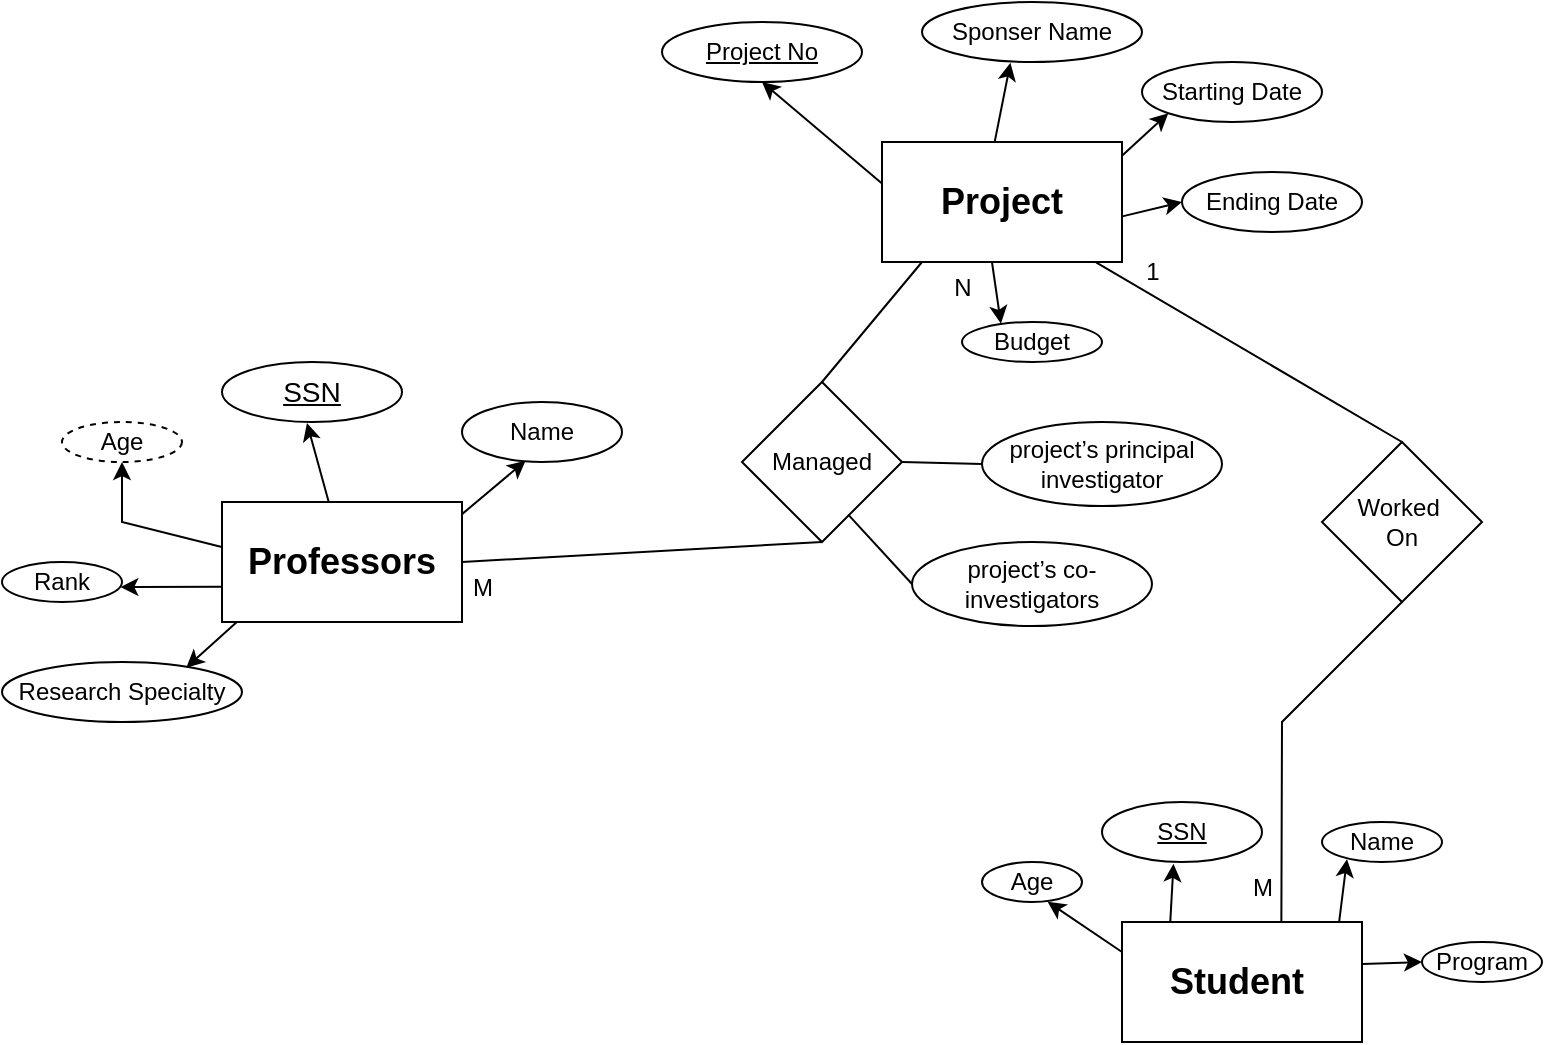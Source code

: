 <mxfile version="24.8.9">
  <diagram name="Page-1" id="qwLsXOAZj4ppxeVu0n_W">
    <mxGraphModel dx="750" dy="1498" grid="1" gridSize="10" guides="1" tooltips="1" connect="1" arrows="1" fold="1" page="1" pageScale="1" pageWidth="850" pageHeight="1100" math="0" shadow="0">
      <root>
        <mxCell id="0" />
        <mxCell id="1" parent="0" />
        <mxCell id="EGKJRAtYX4BaFurXMOX3-1" value="&lt;h2&gt;Professors&lt;/h2&gt;" style="rounded=0;whiteSpace=wrap;html=1;" vertex="1" parent="1">
          <mxGeometry x="210" y="240" width="120" height="60" as="geometry" />
        </mxCell>
        <mxCell id="EGKJRAtYX4BaFurXMOX3-2" value="&lt;h3&gt;&lt;u style=&quot;font-weight: normal;&quot;&gt;&lt;font face=&quot;Helvetica&quot;&gt;SSN&lt;/font&gt;&lt;/u&gt;&lt;/h3&gt;" style="ellipse;whiteSpace=wrap;html=1;align=center;" vertex="1" parent="1">
          <mxGeometry x="210" y="170" width="90" height="30" as="geometry" />
        </mxCell>
        <mxCell id="EGKJRAtYX4BaFurXMOX3-3" value="" style="edgeStyle=none;orthogonalLoop=1;jettySize=auto;html=1;rounded=0;exitX=0.445;exitY=0.002;exitDx=0;exitDy=0;exitPerimeter=0;entryX=0.472;entryY=1.016;entryDx=0;entryDy=0;entryPerimeter=0;" edge="1" parent="1" source="EGKJRAtYX4BaFurXMOX3-1" target="EGKJRAtYX4BaFurXMOX3-2">
          <mxGeometry width="100" relative="1" as="geometry">
            <mxPoint x="370" y="220" as="sourcePoint" />
            <mxPoint x="470" y="220" as="targetPoint" />
            <Array as="points" />
          </mxGeometry>
        </mxCell>
        <mxCell id="EGKJRAtYX4BaFurXMOX3-4" value="Name" style="ellipse;whiteSpace=wrap;html=1;" vertex="1" parent="1">
          <mxGeometry x="330" y="190" width="80" height="30" as="geometry" />
        </mxCell>
        <mxCell id="EGKJRAtYX4BaFurXMOX3-5" value="" style="edgeStyle=none;orthogonalLoop=1;jettySize=auto;html=1;rounded=0;exitX=0.999;exitY=0.103;exitDx=0;exitDy=0;exitPerimeter=0;entryX=0.397;entryY=0.98;entryDx=0;entryDy=0;entryPerimeter=0;" edge="1" parent="1" source="EGKJRAtYX4BaFurXMOX3-1" target="EGKJRAtYX4BaFurXMOX3-4">
          <mxGeometry width="100" relative="1" as="geometry">
            <mxPoint x="360" y="250" as="sourcePoint" />
            <mxPoint x="460" y="250" as="targetPoint" />
            <Array as="points" />
          </mxGeometry>
        </mxCell>
        <mxCell id="EGKJRAtYX4BaFurXMOX3-6" value="Age" style="ellipse;whiteSpace=wrap;html=1;dashed=1;" vertex="1" parent="1">
          <mxGeometry x="130" y="200" width="60" height="20" as="geometry" />
        </mxCell>
        <mxCell id="EGKJRAtYX4BaFurXMOX3-7" value="" style="edgeStyle=none;orthogonalLoop=1;jettySize=auto;html=1;rounded=0;entryX=0.5;entryY=1;entryDx=0;entryDy=0;exitX=-0.001;exitY=0.375;exitDx=0;exitDy=0;exitPerimeter=0;" edge="1" parent="1" source="EGKJRAtYX4BaFurXMOX3-1" target="EGKJRAtYX4BaFurXMOX3-6">
          <mxGeometry width="100" relative="1" as="geometry">
            <mxPoint x="130" y="260" as="sourcePoint" />
            <mxPoint x="230" y="260" as="targetPoint" />
            <Array as="points">
              <mxPoint x="160" y="250" />
            </Array>
          </mxGeometry>
        </mxCell>
        <mxCell id="EGKJRAtYX4BaFurXMOX3-8" value="Rank" style="ellipse;whiteSpace=wrap;html=1;" vertex="1" parent="1">
          <mxGeometry x="100" y="270" width="60" height="20" as="geometry" />
        </mxCell>
        <mxCell id="EGKJRAtYX4BaFurXMOX3-9" value="" style="edgeStyle=none;orthogonalLoop=1;jettySize=auto;html=1;rounded=0;entryX=0.986;entryY=0.627;entryDx=0;entryDy=0;entryPerimeter=0;exitX=-0.001;exitY=0.707;exitDx=0;exitDy=0;exitPerimeter=0;" edge="1" parent="1" source="EGKJRAtYX4BaFurXMOX3-1" target="EGKJRAtYX4BaFurXMOX3-8">
          <mxGeometry width="100" relative="1" as="geometry">
            <mxPoint x="110" y="300" as="sourcePoint" />
            <mxPoint x="210" y="300" as="targetPoint" />
            <Array as="points" />
          </mxGeometry>
        </mxCell>
        <mxCell id="EGKJRAtYX4BaFurXMOX3-10" value="Research&amp;nbsp;&lt;span style=&quot;background-color: initial;&quot;&gt;Specialty&lt;/span&gt;" style="ellipse;whiteSpace=wrap;html=1;" vertex="1" parent="1">
          <mxGeometry x="100" y="320" width="120" height="30" as="geometry" />
        </mxCell>
        <mxCell id="EGKJRAtYX4BaFurXMOX3-11" value="" style="edgeStyle=none;orthogonalLoop=1;jettySize=auto;html=1;rounded=0;exitX=0.063;exitY=0.997;exitDx=0;exitDy=0;exitPerimeter=0;entryX=0.768;entryY=0.094;entryDx=0;entryDy=0;entryPerimeter=0;" edge="1" parent="1" source="EGKJRAtYX4BaFurXMOX3-1" target="EGKJRAtYX4BaFurXMOX3-10">
          <mxGeometry width="100" relative="1" as="geometry">
            <mxPoint x="250" y="340" as="sourcePoint" />
            <mxPoint x="350" y="340" as="targetPoint" />
            <Array as="points" />
          </mxGeometry>
        </mxCell>
        <mxCell id="EGKJRAtYX4BaFurXMOX3-12" value="&lt;h2&gt;Project&lt;/h2&gt;" style="rounded=0;whiteSpace=wrap;html=1;" vertex="1" parent="1">
          <mxGeometry x="540" y="60" width="120" height="60" as="geometry" />
        </mxCell>
        <mxCell id="EGKJRAtYX4BaFurXMOX3-13" value="&lt;u&gt;Project No&lt;/u&gt;" style="ellipse;whiteSpace=wrap;html=1;" vertex="1" parent="1">
          <mxGeometry x="430" width="100" height="30" as="geometry" />
        </mxCell>
        <mxCell id="EGKJRAtYX4BaFurXMOX3-14" value="" style="edgeStyle=none;orthogonalLoop=1;jettySize=auto;html=1;rounded=0;exitX=0;exitY=0.345;exitDx=0;exitDy=0;exitPerimeter=0;entryX=0.5;entryY=1;entryDx=0;entryDy=0;" edge="1" parent="1" source="EGKJRAtYX4BaFurXMOX3-12" target="EGKJRAtYX4BaFurXMOX3-13">
          <mxGeometry width="100" relative="1" as="geometry">
            <mxPoint x="520" y="20" as="sourcePoint" />
            <mxPoint x="620" y="20" as="targetPoint" />
            <Array as="points" />
          </mxGeometry>
        </mxCell>
        <mxCell id="EGKJRAtYX4BaFurXMOX3-15" value="Sponser Name" style="ellipse;whiteSpace=wrap;html=1;" vertex="1" parent="1">
          <mxGeometry x="560" y="-10" width="110" height="30" as="geometry" />
        </mxCell>
        <mxCell id="EGKJRAtYX4BaFurXMOX3-16" value="" style="edgeStyle=none;orthogonalLoop=1;jettySize=auto;html=1;rounded=0;exitX=0.47;exitY=-0.005;exitDx=0;exitDy=0;exitPerimeter=0;entryX=0.402;entryY=1.013;entryDx=0;entryDy=0;entryPerimeter=0;" edge="1" parent="1" source="EGKJRAtYX4BaFurXMOX3-12" target="EGKJRAtYX4BaFurXMOX3-15">
          <mxGeometry width="100" relative="1" as="geometry">
            <mxPoint x="660" y="40" as="sourcePoint" />
            <mxPoint x="760" y="40" as="targetPoint" />
            <Array as="points" />
          </mxGeometry>
        </mxCell>
        <mxCell id="EGKJRAtYX4BaFurXMOX3-17" value="Starting Date" style="ellipse;whiteSpace=wrap;html=1;" vertex="1" parent="1">
          <mxGeometry x="670" y="20" width="90" height="30" as="geometry" />
        </mxCell>
        <mxCell id="EGKJRAtYX4BaFurXMOX3-18" value="" style="edgeStyle=none;orthogonalLoop=1;jettySize=auto;html=1;rounded=0;exitX=1;exitY=0.115;exitDx=0;exitDy=0;exitPerimeter=0;entryX=0;entryY=1;entryDx=0;entryDy=0;" edge="1" parent="1" source="EGKJRAtYX4BaFurXMOX3-12" target="EGKJRAtYX4BaFurXMOX3-17">
          <mxGeometry width="100" relative="1" as="geometry">
            <mxPoint x="660" y="90" as="sourcePoint" />
            <mxPoint x="760" y="90" as="targetPoint" />
            <Array as="points" />
          </mxGeometry>
        </mxCell>
        <mxCell id="EGKJRAtYX4BaFurXMOX3-19" value="Ending Date" style="ellipse;whiteSpace=wrap;html=1;" vertex="1" parent="1">
          <mxGeometry x="690" y="75" width="90" height="30" as="geometry" />
        </mxCell>
        <mxCell id="EGKJRAtYX4BaFurXMOX3-20" value="" style="edgeStyle=none;orthogonalLoop=1;jettySize=auto;html=1;rounded=0;exitX=0.997;exitY=0.622;exitDx=0;exitDy=0;exitPerimeter=0;entryX=0;entryY=0.5;entryDx=0;entryDy=0;" edge="1" parent="1" source="EGKJRAtYX4BaFurXMOX3-12" target="EGKJRAtYX4BaFurXMOX3-19">
          <mxGeometry width="100" relative="1" as="geometry">
            <mxPoint x="620" y="130" as="sourcePoint" />
            <mxPoint x="720" y="130" as="targetPoint" />
            <Array as="points" />
          </mxGeometry>
        </mxCell>
        <mxCell id="EGKJRAtYX4BaFurXMOX3-21" value="Budget" style="ellipse;whiteSpace=wrap;html=1;" vertex="1" parent="1">
          <mxGeometry x="580" y="150" width="70" height="20" as="geometry" />
        </mxCell>
        <mxCell id="EGKJRAtYX4BaFurXMOX3-22" value="" style="edgeStyle=none;orthogonalLoop=1;jettySize=auto;html=1;rounded=0;entryX=0.278;entryY=0.042;entryDx=0;entryDy=0;entryPerimeter=0;exitX=0.458;exitY=0.998;exitDx=0;exitDy=0;exitPerimeter=0;" edge="1" parent="1" source="EGKJRAtYX4BaFurXMOX3-12" target="EGKJRAtYX4BaFurXMOX3-21">
          <mxGeometry width="100" relative="1" as="geometry">
            <mxPoint x="630" y="120" as="sourcePoint" />
            <mxPoint x="730" y="120" as="targetPoint" />
            <Array as="points" />
          </mxGeometry>
        </mxCell>
        <mxCell id="EGKJRAtYX4BaFurXMOX3-23" value="&lt;h2&gt;Student&amp;nbsp;&lt;/h2&gt;" style="rounded=0;whiteSpace=wrap;html=1;" vertex="1" parent="1">
          <mxGeometry x="660" y="450" width="120" height="60" as="geometry" />
        </mxCell>
        <mxCell id="EGKJRAtYX4BaFurXMOX3-24" value="&lt;u&gt;SSN&lt;/u&gt;" style="ellipse;whiteSpace=wrap;html=1;" vertex="1" parent="1">
          <mxGeometry x="650" y="390" width="80" height="30" as="geometry" />
        </mxCell>
        <mxCell id="EGKJRAtYX4BaFurXMOX3-25" value="Name" style="ellipse;whiteSpace=wrap;html=1;" vertex="1" parent="1">
          <mxGeometry x="760" y="400" width="60" height="20" as="geometry" />
        </mxCell>
        <mxCell id="EGKJRAtYX4BaFurXMOX3-26" value="" style="edgeStyle=none;orthogonalLoop=1;jettySize=auto;html=1;rounded=0;exitX=0.201;exitY=0.003;exitDx=0;exitDy=0;exitPerimeter=0;entryX=0.447;entryY=1.03;entryDx=0;entryDy=0;entryPerimeter=0;" edge="1" parent="1" source="EGKJRAtYX4BaFurXMOX3-23" target="EGKJRAtYX4BaFurXMOX3-24">
          <mxGeometry width="100" relative="1" as="geometry">
            <mxPoint x="620" y="440" as="sourcePoint" />
            <mxPoint x="720" y="440" as="targetPoint" />
            <Array as="points" />
          </mxGeometry>
        </mxCell>
        <mxCell id="EGKJRAtYX4BaFurXMOX3-27" value="" style="edgeStyle=none;orthogonalLoop=1;jettySize=auto;html=1;rounded=0;entryX=0.208;entryY=0.929;entryDx=0;entryDy=0;entryPerimeter=0;exitX=0.905;exitY=-0.005;exitDx=0;exitDy=0;exitPerimeter=0;" edge="1" parent="1" source="EGKJRAtYX4BaFurXMOX3-23" target="EGKJRAtYX4BaFurXMOX3-25">
          <mxGeometry width="100" relative="1" as="geometry">
            <mxPoint x="750" y="460" as="sourcePoint" />
            <mxPoint x="850" y="460" as="targetPoint" />
            <Array as="points" />
          </mxGeometry>
        </mxCell>
        <mxCell id="EGKJRAtYX4BaFurXMOX3-28" value="Age" style="ellipse;whiteSpace=wrap;html=1;" vertex="1" parent="1">
          <mxGeometry x="590" y="420" width="50" height="20" as="geometry" />
        </mxCell>
        <mxCell id="EGKJRAtYX4BaFurXMOX3-29" value="" style="edgeStyle=none;orthogonalLoop=1;jettySize=auto;html=1;rounded=0;entryX=0.656;entryY=0.994;entryDx=0;entryDy=0;entryPerimeter=0;exitX=0;exitY=0.25;exitDx=0;exitDy=0;" edge="1" parent="1" source="EGKJRAtYX4BaFurXMOX3-23" target="EGKJRAtYX4BaFurXMOX3-28">
          <mxGeometry width="100" relative="1" as="geometry">
            <mxPoint x="580" y="470" as="sourcePoint" />
            <mxPoint x="680" y="470" as="targetPoint" />
            <Array as="points" />
          </mxGeometry>
        </mxCell>
        <mxCell id="EGKJRAtYX4BaFurXMOX3-30" value="Program" style="ellipse;whiteSpace=wrap;html=1;" vertex="1" parent="1">
          <mxGeometry x="810" y="460" width="60" height="20" as="geometry" />
        </mxCell>
        <mxCell id="EGKJRAtYX4BaFurXMOX3-31" value="" style="edgeStyle=none;orthogonalLoop=1;jettySize=auto;html=1;rounded=0;exitX=1.002;exitY=0.349;exitDx=0;exitDy=0;exitPerimeter=0;entryX=0;entryY=0.5;entryDx=0;entryDy=0;" edge="1" parent="1" source="EGKJRAtYX4BaFurXMOX3-23" target="EGKJRAtYX4BaFurXMOX3-30">
          <mxGeometry width="100" relative="1" as="geometry">
            <mxPoint x="780" y="500" as="sourcePoint" />
            <mxPoint x="880" y="500" as="targetPoint" />
            <Array as="points" />
          </mxGeometry>
        </mxCell>
        <mxCell id="EGKJRAtYX4BaFurXMOX3-32" value="Managed" style="rhombus;whiteSpace=wrap;html=1;" vertex="1" parent="1">
          <mxGeometry x="470" y="180" width="80" height="80" as="geometry" />
        </mxCell>
        <mxCell id="EGKJRAtYX4BaFurXMOX3-35" value="M" style="text;html=1;align=center;verticalAlign=middle;resizable=0;points=[];autosize=1;strokeColor=none;fillColor=none;" vertex="1" parent="1">
          <mxGeometry x="325" y="268" width="30" height="30" as="geometry" />
        </mxCell>
        <mxCell id="EGKJRAtYX4BaFurXMOX3-36" value="N" style="text;html=1;align=center;verticalAlign=middle;resizable=0;points=[];autosize=1;strokeColor=none;fillColor=none;" vertex="1" parent="1">
          <mxGeometry x="565" y="118" width="30" height="30" as="geometry" />
        </mxCell>
        <mxCell id="EGKJRAtYX4BaFurXMOX3-37" value="project’s principal&lt;br/&gt;investigator" style="ellipse;whiteSpace=wrap;html=1;" vertex="1" parent="1">
          <mxGeometry x="590" y="200" width="120" height="42" as="geometry" />
        </mxCell>
        <mxCell id="EGKJRAtYX4BaFurXMOX3-39" value="" style="endArrow=none;html=1;rounded=0;entryX=0.5;entryY=1;entryDx=0;entryDy=0;exitX=1;exitY=0.5;exitDx=0;exitDy=0;" edge="1" parent="1" source="EGKJRAtYX4BaFurXMOX3-1" target="EGKJRAtYX4BaFurXMOX3-32">
          <mxGeometry width="50" height="50" relative="1" as="geometry">
            <mxPoint x="370" y="380" as="sourcePoint" />
            <mxPoint x="420" y="330" as="targetPoint" />
          </mxGeometry>
        </mxCell>
        <mxCell id="EGKJRAtYX4BaFurXMOX3-40" value="" style="endArrow=none;html=1;rounded=0;exitX=0.5;exitY=0;exitDx=0;exitDy=0;" edge="1" parent="1" source="EGKJRAtYX4BaFurXMOX3-32">
          <mxGeometry width="50" height="50" relative="1" as="geometry">
            <mxPoint x="510" y="170" as="sourcePoint" />
            <mxPoint x="560" y="120" as="targetPoint" />
          </mxGeometry>
        </mxCell>
        <mxCell id="EGKJRAtYX4BaFurXMOX3-41" value="" style="endArrow=none;html=1;rounded=0;entryX=0;entryY=0.5;entryDx=0;entryDy=0;exitX=1;exitY=0.5;exitDx=0;exitDy=0;" edge="1" parent="1" source="EGKJRAtYX4BaFurXMOX3-32" target="EGKJRAtYX4BaFurXMOX3-37">
          <mxGeometry width="50" height="50" relative="1" as="geometry">
            <mxPoint x="540" y="300" as="sourcePoint" />
            <mxPoint x="590" y="250" as="targetPoint" />
          </mxGeometry>
        </mxCell>
        <mxCell id="EGKJRAtYX4BaFurXMOX3-42" value="project’s co-investigators" style="ellipse;whiteSpace=wrap;html=1;" vertex="1" parent="1">
          <mxGeometry x="555" y="260" width="120" height="42" as="geometry" />
        </mxCell>
        <mxCell id="EGKJRAtYX4BaFurXMOX3-43" value="" style="endArrow=none;html=1;rounded=0;entryX=0;entryY=0.5;entryDx=0;entryDy=0;exitX=0.664;exitY=0.829;exitDx=0;exitDy=0;exitPerimeter=0;" edge="1" parent="1" source="EGKJRAtYX4BaFurXMOX3-32" target="EGKJRAtYX4BaFurXMOX3-42">
          <mxGeometry width="50" height="50" relative="1" as="geometry">
            <mxPoint x="500" y="350" as="sourcePoint" />
            <mxPoint x="550" y="300" as="targetPoint" />
          </mxGeometry>
        </mxCell>
        <mxCell id="EGKJRAtYX4BaFurXMOX3-44" value="Worked&amp;nbsp;&lt;div&gt;On&lt;/div&gt;" style="rhombus;whiteSpace=wrap;html=1;" vertex="1" parent="1">
          <mxGeometry x="760" y="210" width="80" height="80" as="geometry" />
        </mxCell>
        <mxCell id="EGKJRAtYX4BaFurXMOX3-45" value="" style="endArrow=none;html=1;rounded=0;entryX=0.892;entryY=1.003;entryDx=0;entryDy=0;entryPerimeter=0;exitX=0.5;exitY=0;exitDx=0;exitDy=0;" edge="1" parent="1" source="EGKJRAtYX4BaFurXMOX3-44" target="EGKJRAtYX4BaFurXMOX3-12">
          <mxGeometry width="50" height="50" relative="1" as="geometry">
            <mxPoint x="740" y="200" as="sourcePoint" />
            <mxPoint x="790" y="150" as="targetPoint" />
          </mxGeometry>
        </mxCell>
        <mxCell id="EGKJRAtYX4BaFurXMOX3-46" value="" style="endArrow=none;html=1;rounded=0;entryX=0.5;entryY=1;entryDx=0;entryDy=0;exitX=0.664;exitY=0.005;exitDx=0;exitDy=0;exitPerimeter=0;" edge="1" parent="1" source="EGKJRAtYX4BaFurXMOX3-23" target="EGKJRAtYX4BaFurXMOX3-44">
          <mxGeometry width="50" height="50" relative="1" as="geometry">
            <mxPoint x="720" y="380" as="sourcePoint" />
            <mxPoint x="770" y="330" as="targetPoint" />
            <Array as="points">
              <mxPoint x="740" y="350" />
            </Array>
          </mxGeometry>
        </mxCell>
        <mxCell id="EGKJRAtYX4BaFurXMOX3-47" value="M" style="text;html=1;align=center;verticalAlign=middle;resizable=0;points=[];autosize=1;strokeColor=none;fillColor=none;" vertex="1" parent="1">
          <mxGeometry x="715" y="418" width="30" height="30" as="geometry" />
        </mxCell>
        <mxCell id="EGKJRAtYX4BaFurXMOX3-48" value="1" style="text;html=1;align=center;verticalAlign=middle;resizable=0;points=[];autosize=1;strokeColor=none;fillColor=none;" vertex="1" parent="1">
          <mxGeometry x="660" y="110" width="30" height="30" as="geometry" />
        </mxCell>
      </root>
    </mxGraphModel>
  </diagram>
</mxfile>
